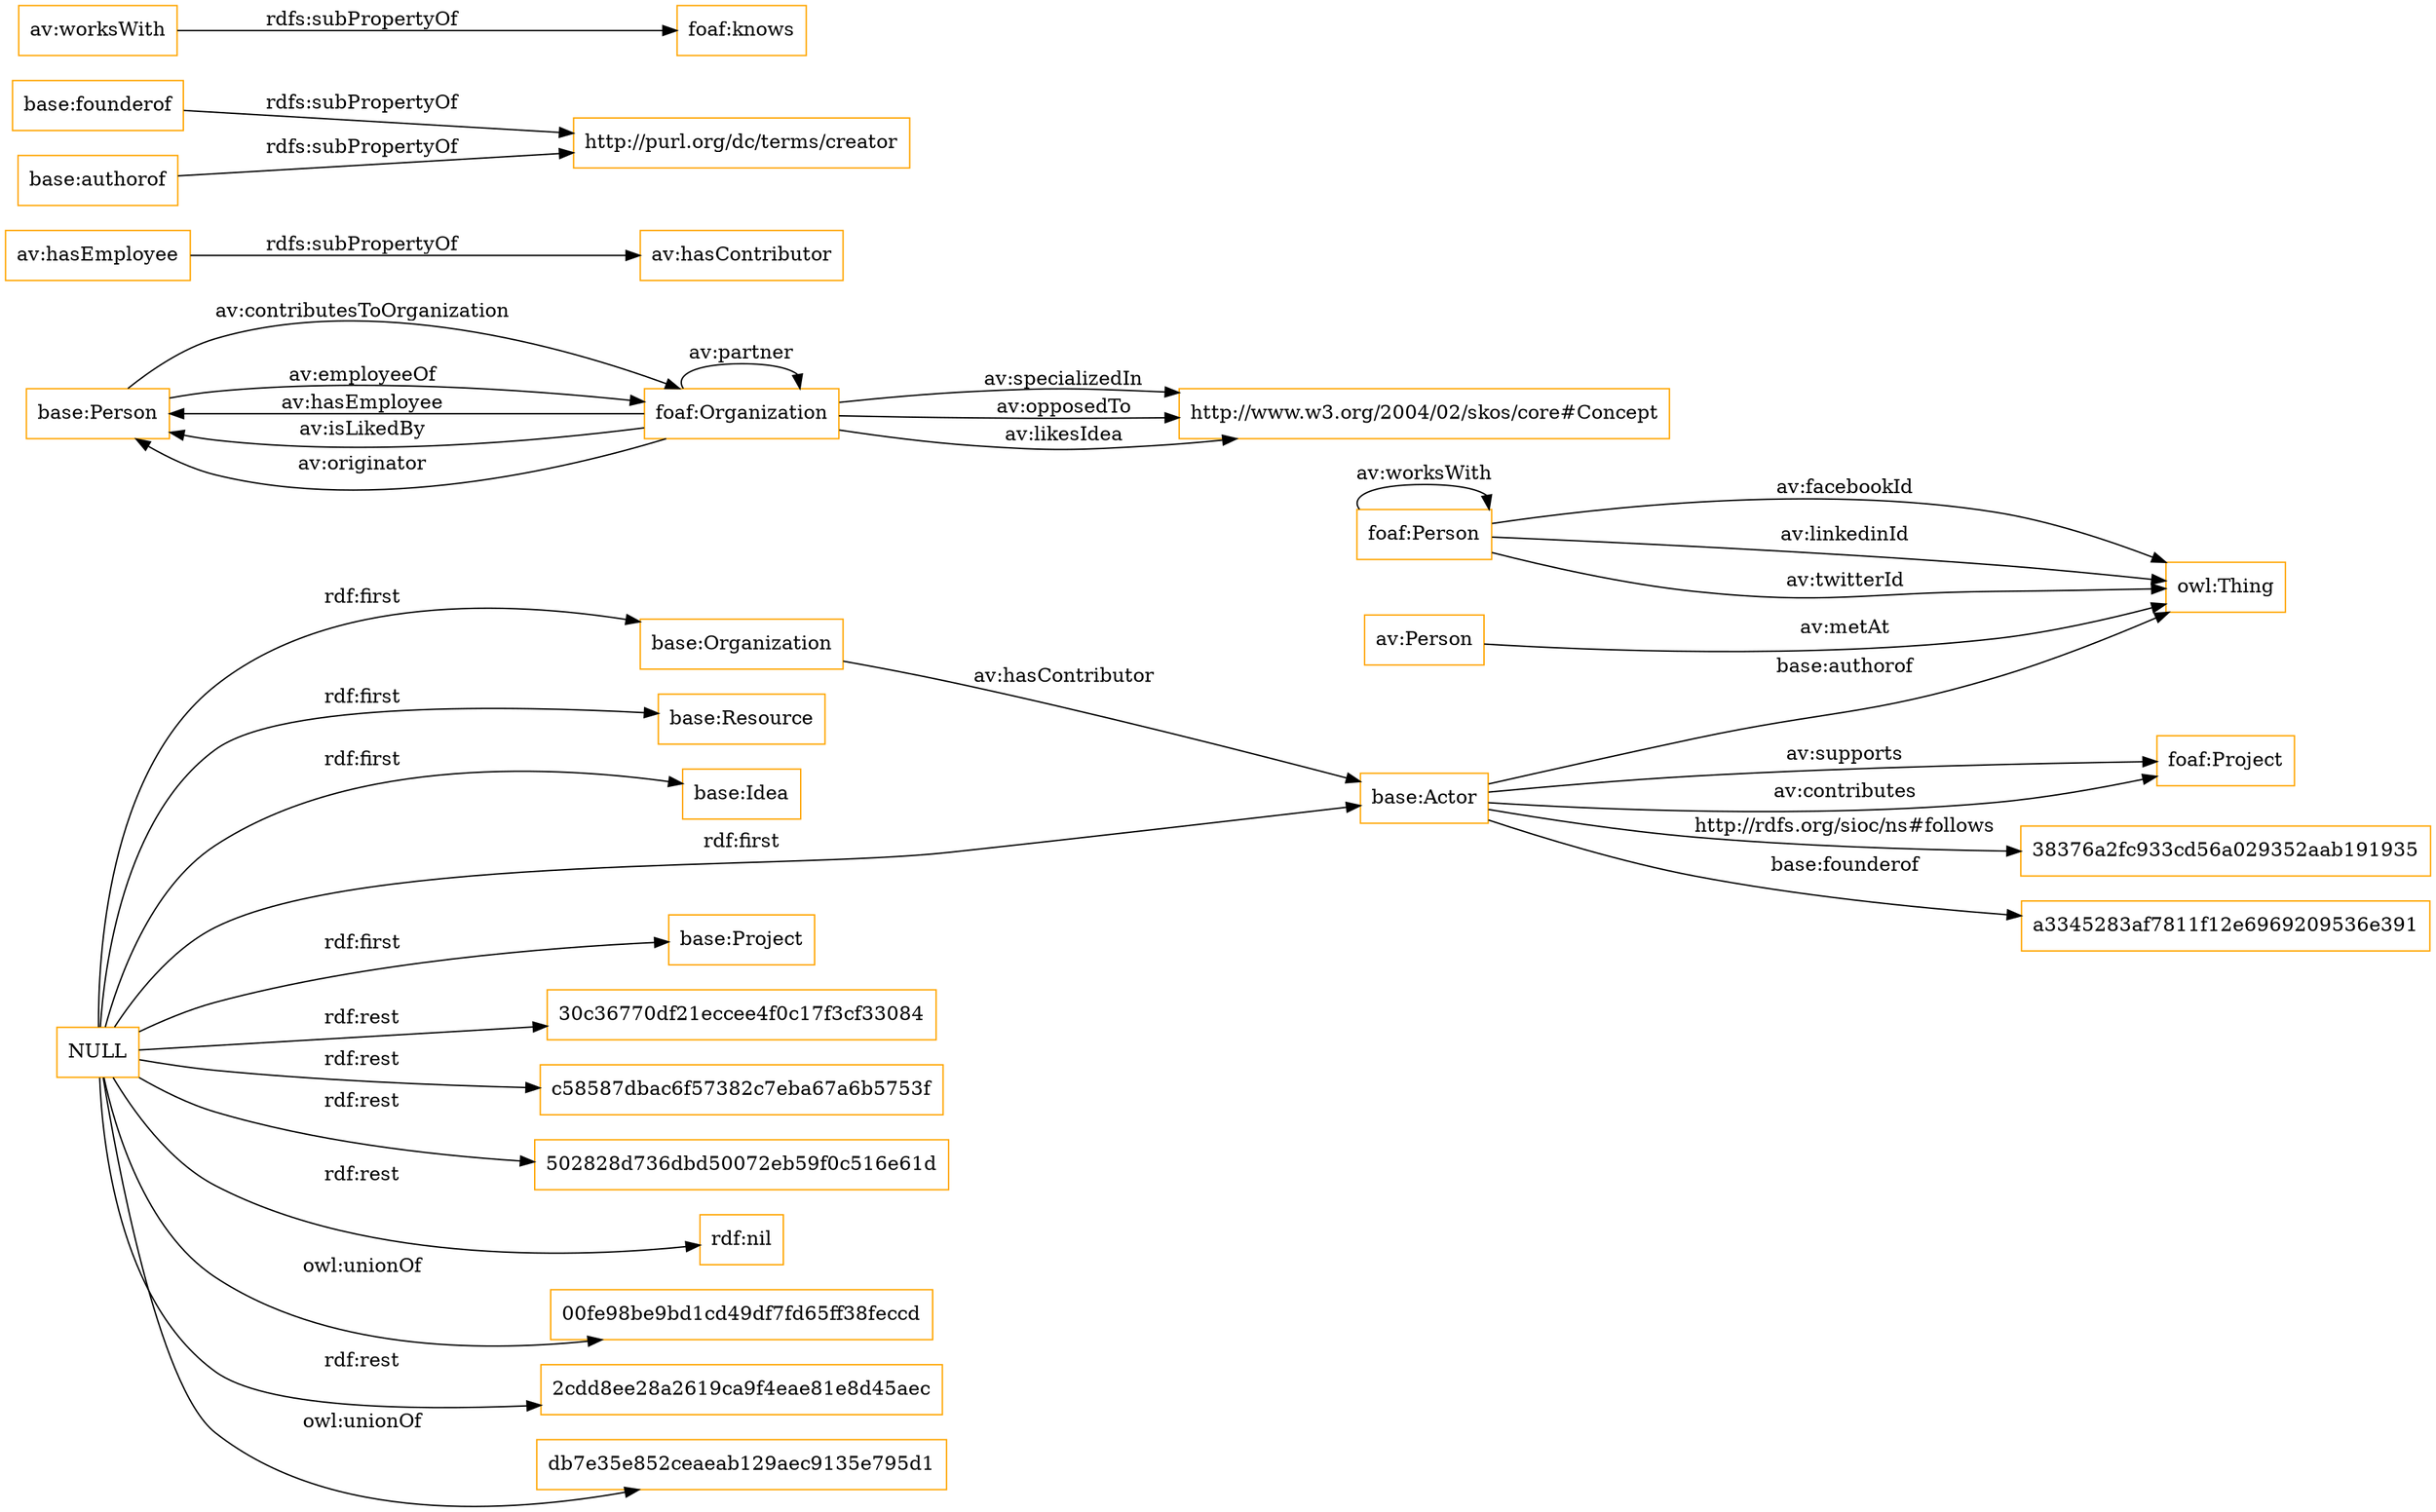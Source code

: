 digraph ar2dtool_diagram { 
rankdir=LR;
size="1501"
node [shape = rectangle, color="orange"]; "foaf:Project" "base:Organization" "base:Person" "base:Resource" "base:Idea" "38376a2fc933cd56a029352aab191935" "foaf:Person" "foaf:Organization" "a3345283af7811f12e6969209536e391" "http://www.w3.org/2004/02/skos/core#Concept" "base:Actor" "base:Project" ; /*classes style*/
	"NULL" -> "base:Actor" [ label = "rdf:first" ];
	"NULL" -> "base:Organization" [ label = "rdf:first" ];
	"NULL" -> "30c36770df21eccee4f0c17f3cf33084" [ label = "rdf:rest" ];
	"NULL" -> "base:Project" [ label = "rdf:first" ];
	"NULL" -> "c58587dbac6f57382c7eba67a6b5753f" [ label = "rdf:rest" ];
	"NULL" -> "502828d736dbd50072eb59f0c516e61d" [ label = "rdf:rest" ];
	"NULL" -> "base:Idea" [ label = "rdf:first" ];
	"NULL" -> "rdf:nil" [ label = "rdf:rest" ];
	"NULL" -> "base:Resource" [ label = "rdf:first" ];
	"NULL" -> "00fe98be9bd1cd49df7fd65ff38feccd" [ label = "owl:unionOf" ];
	"NULL" -> "2cdd8ee28a2619ca9f4eae81e8d45aec" [ label = "rdf:rest" ];
	"NULL" -> "db7e35e852ceaeab129aec9135e795d1" [ label = "owl:unionOf" ];
	"av:hasEmployee" -> "av:hasContributor" [ label = "rdfs:subPropertyOf" ];
	"base:founderof" -> "http://purl.org/dc/terms/creator" [ label = "rdfs:subPropertyOf" ];
	"av:worksWith" -> "foaf:knows" [ label = "rdfs:subPropertyOf" ];
	"base:authorof" -> "http://purl.org/dc/terms/creator" [ label = "rdfs:subPropertyOf" ];
	"foaf:Organization" -> "http://www.w3.org/2004/02/skos/core#Concept" [ label = "av:specializedIn" ];
	"foaf:Organization" -> "base:Person" [ label = "av:hasEmployee" ];
	"base:Person" -> "foaf:Organization" [ label = "av:contributesToOrganization" ];
	"foaf:Person" -> "owl:Thing" [ label = "av:facebookId" ];
	"foaf:Organization" -> "http://www.w3.org/2004/02/skos/core#Concept" [ label = "av:opposedTo" ];
	"foaf:Organization" -> "base:Person" [ label = "av:isLikedBy" ];
	"av:Person" -> "owl:Thing" [ label = "av:metAt" ];
	"base:Actor" -> "a3345283af7811f12e6969209536e391" [ label = "base:founderof" ];
	"foaf:Person" -> "owl:Thing" [ label = "av:linkedinId" ];
	"base:Person" -> "foaf:Organization" [ label = "av:employeeOf" ];
	"base:Actor" -> "owl:Thing" [ label = "base:authorof" ];
	"foaf:Organization" -> "foaf:Organization" [ label = "av:partner" ];
	"base:Actor" -> "foaf:Project" [ label = "av:supports" ];
	"base:Actor" -> "foaf:Project" [ label = "av:contributes" ];
	"foaf:Person" -> "owl:Thing" [ label = "av:twitterId" ];
	"base:Organization" -> "base:Actor" [ label = "av:hasContributor" ];
	"base:Actor" -> "38376a2fc933cd56a029352aab191935" [ label = "http://rdfs.org/sioc/ns#follows" ];
	"foaf:Person" -> "foaf:Person" [ label = "av:worksWith" ];
	"foaf:Organization" -> "base:Person" [ label = "av:originator" ];
	"foaf:Organization" -> "http://www.w3.org/2004/02/skos/core#Concept" [ label = "av:likesIdea" ];

}
